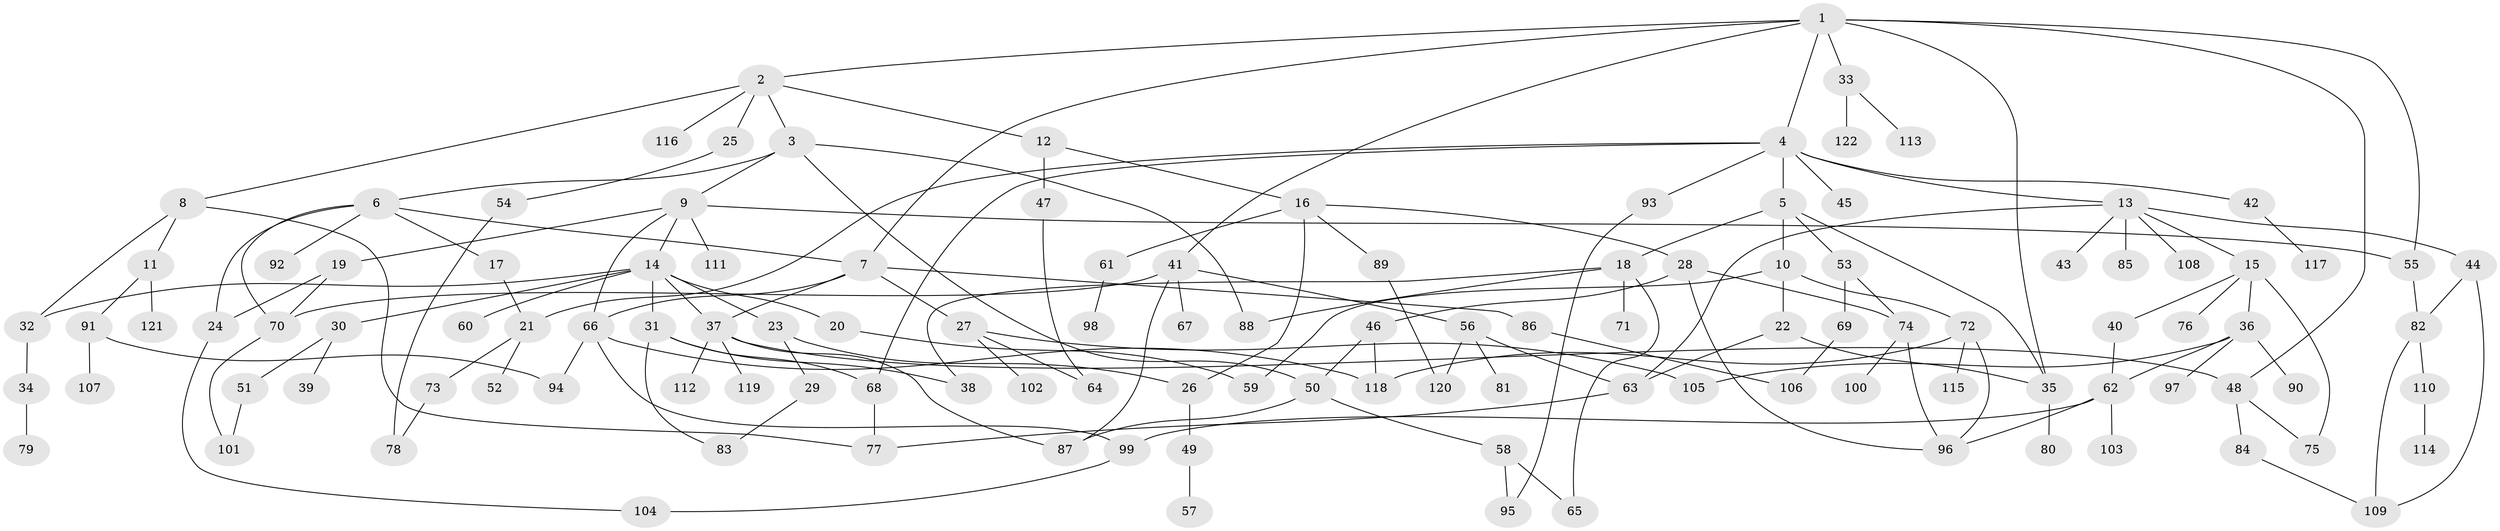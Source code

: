 // coarse degree distribution, {2: 0.2602739726027397, 4: 0.1095890410958904, 6: 0.0136986301369863, 13: 0.0136986301369863, 1: 0.3835616438356164, 10: 0.0273972602739726, 3: 0.1095890410958904, 7: 0.0273972602739726, 5: 0.0273972602739726, 8: 0.0136986301369863, 15: 0.0136986301369863}
// Generated by graph-tools (version 1.1) at 2025/44/03/04/25 21:44:19]
// undirected, 122 vertices, 168 edges
graph export_dot {
graph [start="1"]
  node [color=gray90,style=filled];
  1;
  2;
  3;
  4;
  5;
  6;
  7;
  8;
  9;
  10;
  11;
  12;
  13;
  14;
  15;
  16;
  17;
  18;
  19;
  20;
  21;
  22;
  23;
  24;
  25;
  26;
  27;
  28;
  29;
  30;
  31;
  32;
  33;
  34;
  35;
  36;
  37;
  38;
  39;
  40;
  41;
  42;
  43;
  44;
  45;
  46;
  47;
  48;
  49;
  50;
  51;
  52;
  53;
  54;
  55;
  56;
  57;
  58;
  59;
  60;
  61;
  62;
  63;
  64;
  65;
  66;
  67;
  68;
  69;
  70;
  71;
  72;
  73;
  74;
  75;
  76;
  77;
  78;
  79;
  80;
  81;
  82;
  83;
  84;
  85;
  86;
  87;
  88;
  89;
  90;
  91;
  92;
  93;
  94;
  95;
  96;
  97;
  98;
  99;
  100;
  101;
  102;
  103;
  104;
  105;
  106;
  107;
  108;
  109;
  110;
  111;
  112;
  113;
  114;
  115;
  116;
  117;
  118;
  119;
  120;
  121;
  122;
  1 -- 2;
  1 -- 4;
  1 -- 33;
  1 -- 41;
  1 -- 7;
  1 -- 48;
  1 -- 55;
  1 -- 35;
  2 -- 3;
  2 -- 8;
  2 -- 12;
  2 -- 25;
  2 -- 116;
  3 -- 6;
  3 -- 9;
  3 -- 50;
  3 -- 88;
  4 -- 5;
  4 -- 13;
  4 -- 21;
  4 -- 42;
  4 -- 45;
  4 -- 68;
  4 -- 93;
  5 -- 10;
  5 -- 18;
  5 -- 35;
  5 -- 53;
  6 -- 7;
  6 -- 17;
  6 -- 92;
  6 -- 24;
  6 -- 70;
  7 -- 27;
  7 -- 66;
  7 -- 86;
  7 -- 37;
  8 -- 11;
  8 -- 32;
  8 -- 77;
  9 -- 14;
  9 -- 19;
  9 -- 55;
  9 -- 111;
  9 -- 66;
  10 -- 22;
  10 -- 72;
  10 -- 59;
  11 -- 91;
  11 -- 121;
  12 -- 16;
  12 -- 47;
  13 -- 15;
  13 -- 43;
  13 -- 44;
  13 -- 85;
  13 -- 108;
  13 -- 63;
  14 -- 20;
  14 -- 23;
  14 -- 30;
  14 -- 31;
  14 -- 37;
  14 -- 60;
  14 -- 32;
  15 -- 36;
  15 -- 40;
  15 -- 76;
  15 -- 75;
  16 -- 26;
  16 -- 28;
  16 -- 61;
  16 -- 89;
  17 -- 21;
  18 -- 38;
  18 -- 65;
  18 -- 71;
  18 -- 88;
  19 -- 24;
  19 -- 70;
  20 -- 59;
  21 -- 52;
  21 -- 73;
  22 -- 63;
  22 -- 35;
  23 -- 29;
  23 -- 26;
  24 -- 104;
  25 -- 54;
  26 -- 49;
  27 -- 102;
  27 -- 105;
  27 -- 64;
  28 -- 46;
  28 -- 74;
  28 -- 96;
  29 -- 83;
  30 -- 39;
  30 -- 51;
  31 -- 83;
  31 -- 38;
  31 -- 68;
  32 -- 34;
  33 -- 113;
  33 -- 122;
  34 -- 79;
  35 -- 80;
  36 -- 90;
  36 -- 97;
  36 -- 105;
  36 -- 62;
  37 -- 48;
  37 -- 87;
  37 -- 112;
  37 -- 119;
  40 -- 62;
  41 -- 56;
  41 -- 67;
  41 -- 87;
  41 -- 70;
  42 -- 117;
  44 -- 82;
  44 -- 109;
  46 -- 118;
  46 -- 50;
  47 -- 64;
  48 -- 75;
  48 -- 84;
  49 -- 57;
  50 -- 58;
  50 -- 87;
  51 -- 101;
  53 -- 69;
  53 -- 74;
  54 -- 78;
  55 -- 82;
  56 -- 63;
  56 -- 81;
  56 -- 120;
  58 -- 95;
  58 -- 65;
  61 -- 98;
  62 -- 103;
  62 -- 99;
  62 -- 96;
  63 -- 77;
  66 -- 99;
  66 -- 118;
  66 -- 94;
  68 -- 77;
  69 -- 106;
  70 -- 101;
  72 -- 115;
  72 -- 118;
  72 -- 96;
  73 -- 78;
  74 -- 100;
  74 -- 96;
  82 -- 110;
  82 -- 109;
  84 -- 109;
  86 -- 106;
  89 -- 120;
  91 -- 94;
  91 -- 107;
  93 -- 95;
  99 -- 104;
  110 -- 114;
}
